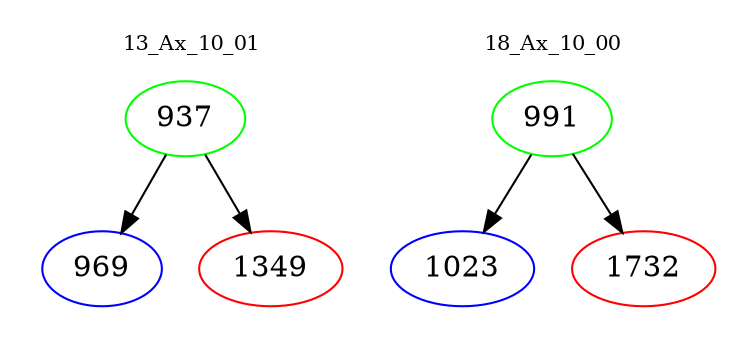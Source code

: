digraph{
subgraph cluster_0 {
color = white
label = "13_Ax_10_01";
fontsize=10;
T0_937 [label="937", color="green"]
T0_937 -> T0_969 [color="black"]
T0_969 [label="969", color="blue"]
T0_937 -> T0_1349 [color="black"]
T0_1349 [label="1349", color="red"]
}
subgraph cluster_1 {
color = white
label = "18_Ax_10_00";
fontsize=10;
T1_991 [label="991", color="green"]
T1_991 -> T1_1023 [color="black"]
T1_1023 [label="1023", color="blue"]
T1_991 -> T1_1732 [color="black"]
T1_1732 [label="1732", color="red"]
}
}
